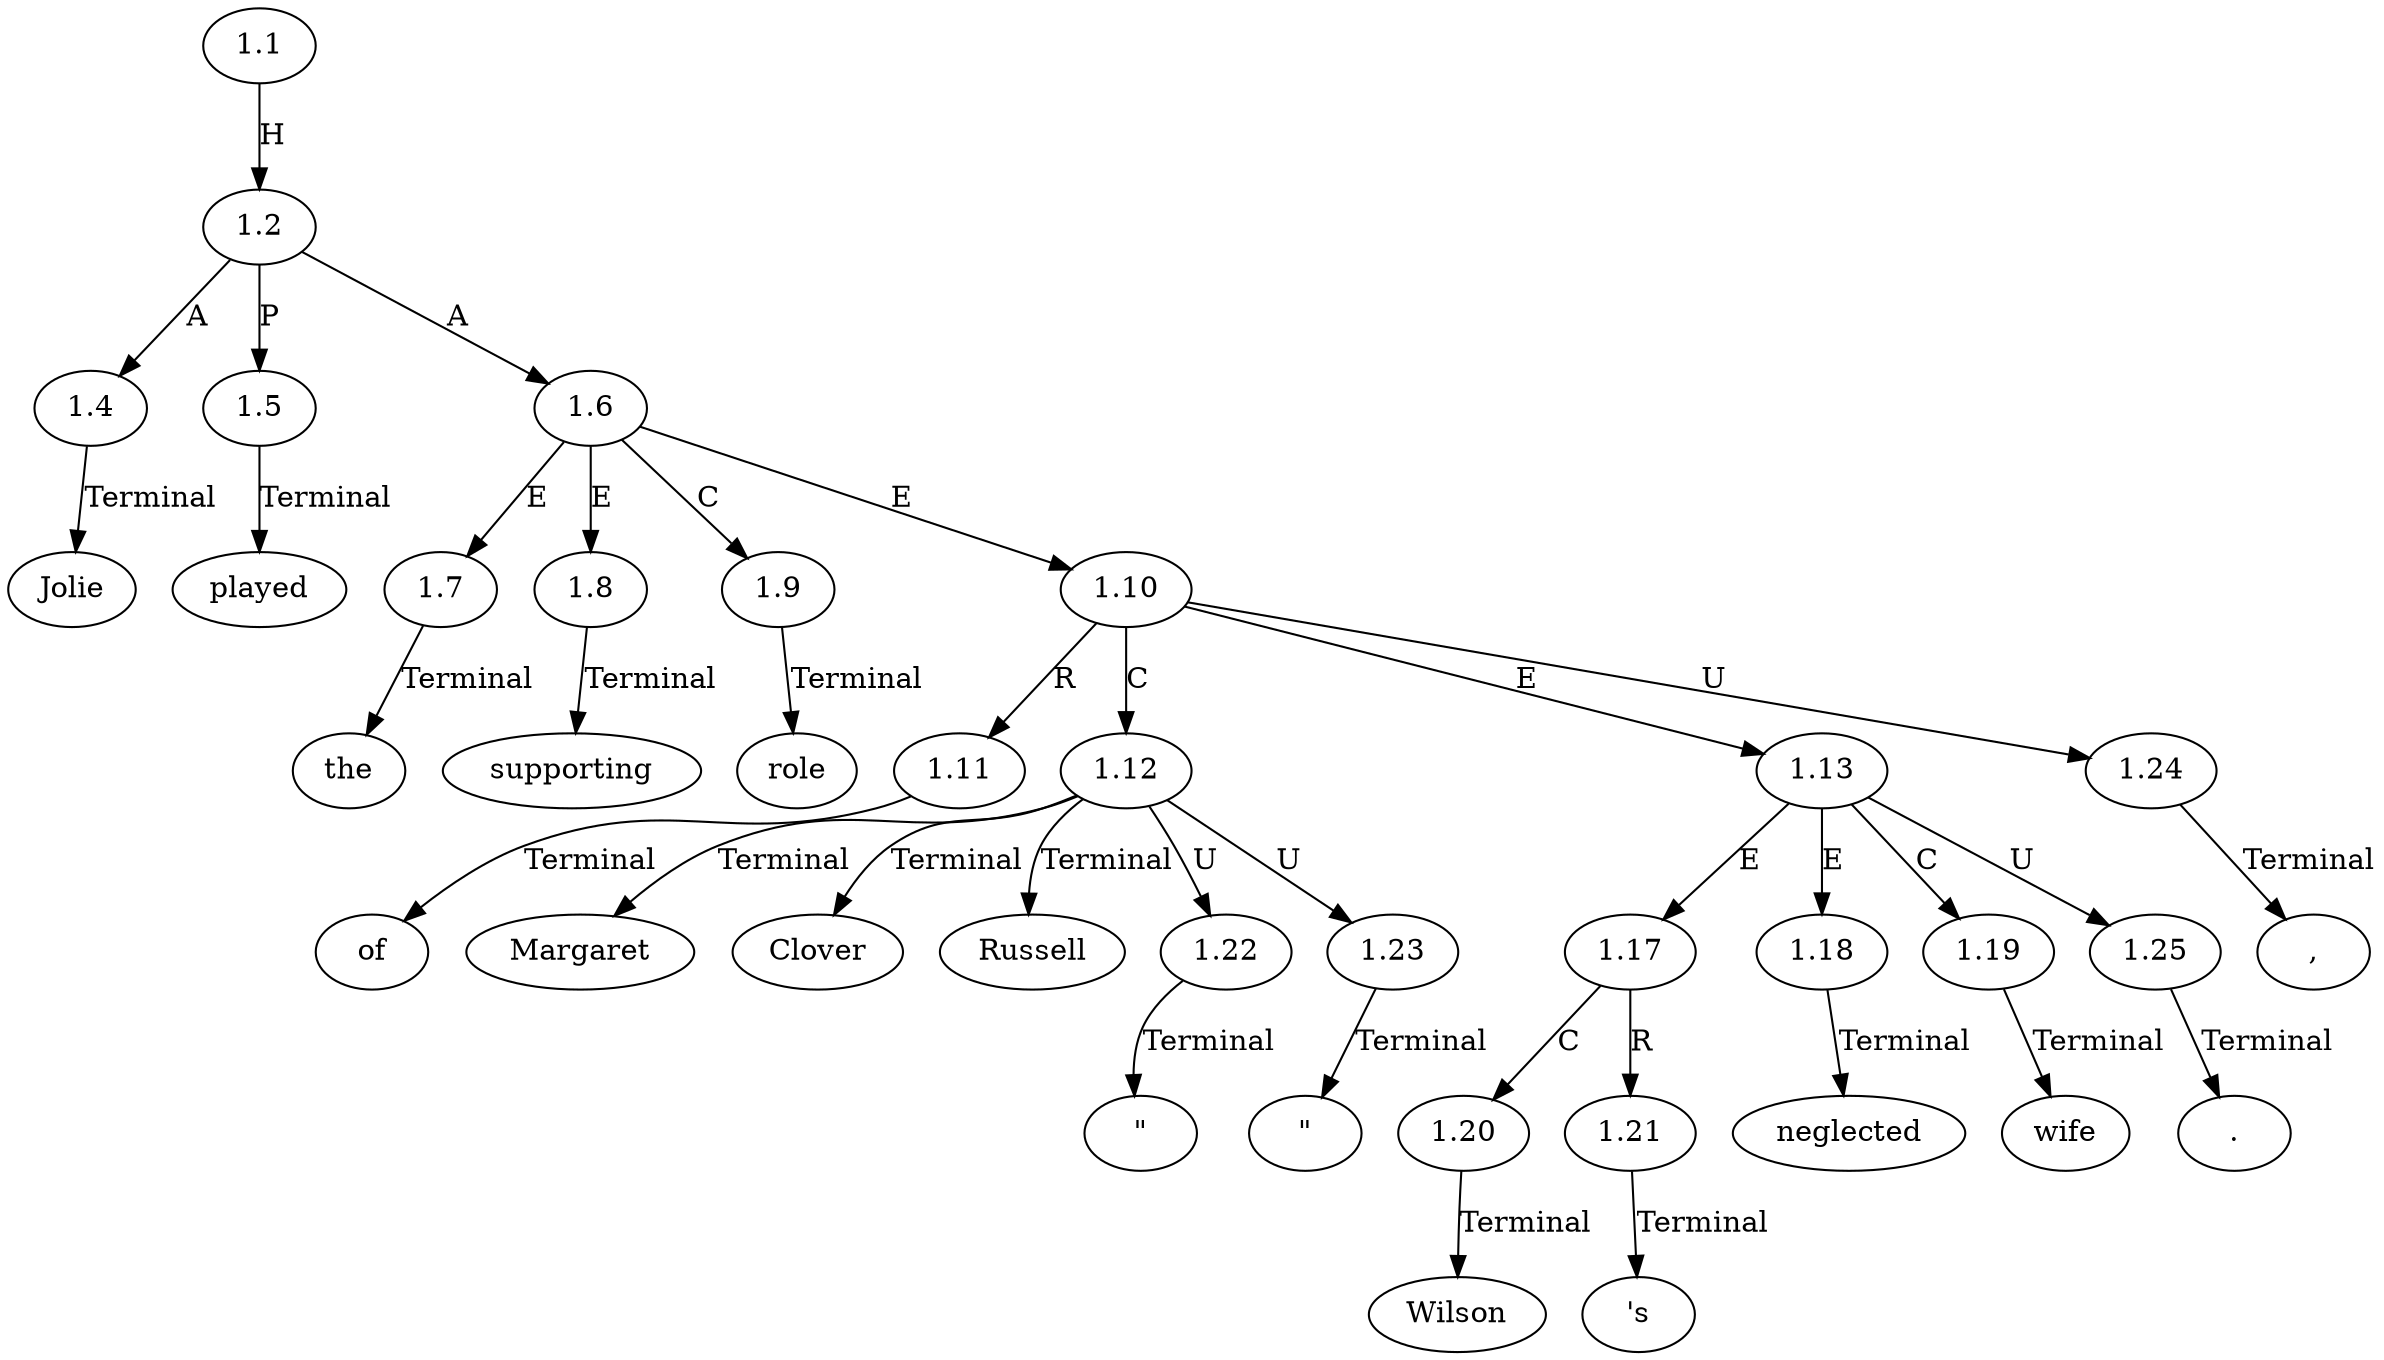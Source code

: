 // Graph
digraph {
	0.1 [label=Jolie ordering=out]
	0.10 [label="\"" ordering=out]
	0.11 [label=Russell ordering=out]
	0.12 [label="," ordering=out]
	0.13 [label=Wilson ordering=out]
	0.14 [label="'s" ordering=out]
	0.15 [label=neglected ordering=out]
	0.16 [label=wife ordering=out]
	0.17 [label="." ordering=out]
	0.2 [label=played ordering=out]
	0.3 [label=the ordering=out]
	0.4 [label=supporting ordering=out]
	0.5 [label=role ordering=out]
	0.6 [label=of ordering=out]
	0.7 [label=Margaret ordering=out]
	0.8 [label="\"" ordering=out]
	0.9 [label=Clover ordering=out]
	1.1 [label=1.1 ordering=out]
	1.2 [label=1.2 ordering=out]
	1.4 [label=1.4 ordering=out]
	1.5 [label=1.5 ordering=out]
	1.6 [label=1.6 ordering=out]
	1.7 [label=1.7 ordering=out]
	1.8 [label=1.8 ordering=out]
	1.9 [label=1.9 ordering=out]
	1.10 [label=1.10 ordering=out]
	1.11 [label=1.11 ordering=out]
	1.12 [label=1.12 ordering=out]
	1.13 [label=1.13 ordering=out]
	1.17 [label=1.17 ordering=out]
	1.18 [label=1.18 ordering=out]
	1.19 [label=1.19 ordering=out]
	1.20 [label=1.20 ordering=out]
	1.21 [label=1.21 ordering=out]
	1.22 [label=1.22 ordering=out]
	1.23 [label=1.23 ordering=out]
	1.24 [label=1.24 ordering=out]
	1.25 [label=1.25 ordering=out]
	1.1 -> 1.2 [label=H ordering=out]
	1.2 -> 1.4 [label=A ordering=out]
	1.2 -> 1.5 [label=P ordering=out]
	1.2 -> 1.6 [label=A ordering=out]
	1.4 -> 0.1 [label=Terminal ordering=out]
	1.5 -> 0.2 [label=Terminal ordering=out]
	1.6 -> 1.7 [label=E ordering=out]
	1.6 -> 1.8 [label=E ordering=out]
	1.6 -> 1.9 [label=C ordering=out]
	1.6 -> 1.10 [label=E ordering=out]
	1.7 -> 0.3 [label=Terminal ordering=out]
	1.8 -> 0.4 [label=Terminal ordering=out]
	1.9 -> 0.5 [label=Terminal ordering=out]
	1.10 -> 1.11 [label=R ordering=out]
	1.10 -> 1.12 [label=C ordering=out]
	1.10 -> 1.13 [label=E ordering=out]
	1.10 -> 1.24 [label=U ordering=out]
	1.11 -> 0.6 [label=Terminal ordering=out]
	1.12 -> 0.7 [label=Terminal ordering=out]
	1.12 -> 0.9 [label=Terminal ordering=out]
	1.12 -> 0.11 [label=Terminal ordering=out]
	1.12 -> 1.22 [label=U ordering=out]
	1.12 -> 1.23 [label=U ordering=out]
	1.13 -> 1.17 [label=E ordering=out]
	1.13 -> 1.18 [label=E ordering=out]
	1.13 -> 1.19 [label=C ordering=out]
	1.13 -> 1.25 [label=U ordering=out]
	1.17 -> 1.20 [label=C ordering=out]
	1.17 -> 1.21 [label=R ordering=out]
	1.18 -> 0.15 [label=Terminal ordering=out]
	1.19 -> 0.16 [label=Terminal ordering=out]
	1.20 -> 0.13 [label=Terminal ordering=out]
	1.21 -> 0.14 [label=Terminal ordering=out]
	1.22 -> 0.8 [label=Terminal ordering=out]
	1.23 -> 0.10 [label=Terminal ordering=out]
	1.24 -> 0.12 [label=Terminal ordering=out]
	1.25 -> 0.17 [label=Terminal ordering=out]
}
